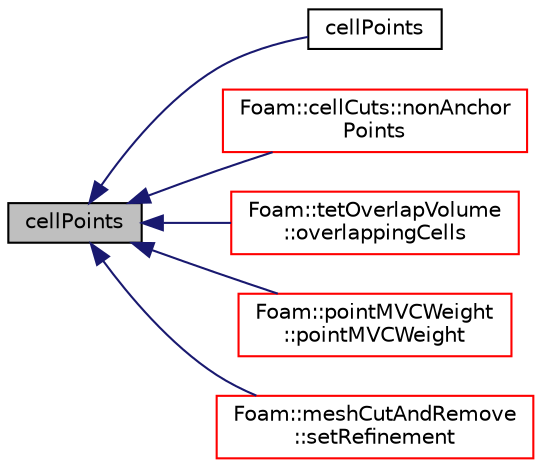 digraph "cellPoints"
{
  bgcolor="transparent";
  edge [fontname="Helvetica",fontsize="10",labelfontname="Helvetica",labelfontsize="10"];
  node [fontname="Helvetica",fontsize="10",shape=record];
  rankdir="LR";
  Node1 [label="cellPoints",height=0.2,width=0.4,color="black", fillcolor="grey75", style="filled", fontcolor="black"];
  Node1 -> Node2 [dir="back",color="midnightblue",fontsize="10",style="solid",fontname="Helvetica"];
  Node2 [label="cellPoints",height=0.2,width=0.4,color="black",URL="$a02007.html#af264a09d74268cfc631c57cc5ad8d9d7",tooltip="cellPoints using cells "];
  Node1 -> Node3 [dir="back",color="midnightblue",fontsize="10",style="solid",fontname="Helvetica"];
  Node3 [label="Foam::cellCuts::nonAnchor\lPoints",height=0.2,width=0.4,color="red",URL="$a00207.html#a8787009bd3255baa9c0480bbe3df17e3",tooltip="Invert anchor point selection. "];
  Node1 -> Node4 [dir="back",color="midnightblue",fontsize="10",style="solid",fontname="Helvetica"];
  Node4 [label="Foam::tetOverlapVolume\l::overlappingCells",height=0.2,width=0.4,color="red",URL="$a02647.html#a58bd106c79df1d2085e79218b5b8ae13",tooltip="Return a list of cells in meshA which overlaps with cellBI in. "];
  Node1 -> Node5 [dir="back",color="midnightblue",fontsize="10",style="solid",fontname="Helvetica"];
  Node5 [label="Foam::pointMVCWeight\l::pointMVCWeight",height=0.2,width=0.4,color="red",URL="$a01927.html#ae6e54c13f15988f07c016f9293a3a910",tooltip="Construct from components. "];
  Node1 -> Node6 [dir="back",color="midnightblue",fontsize="10",style="solid",fontname="Helvetica"];
  Node6 [label="Foam::meshCutAndRemove\l::setRefinement",height=0.2,width=0.4,color="red",URL="$a01493.html#ad6a2acdc12be8ac11fcb64607238e053",tooltip="Do actual cutting with cut description. Inserts mesh changes. "];
}

